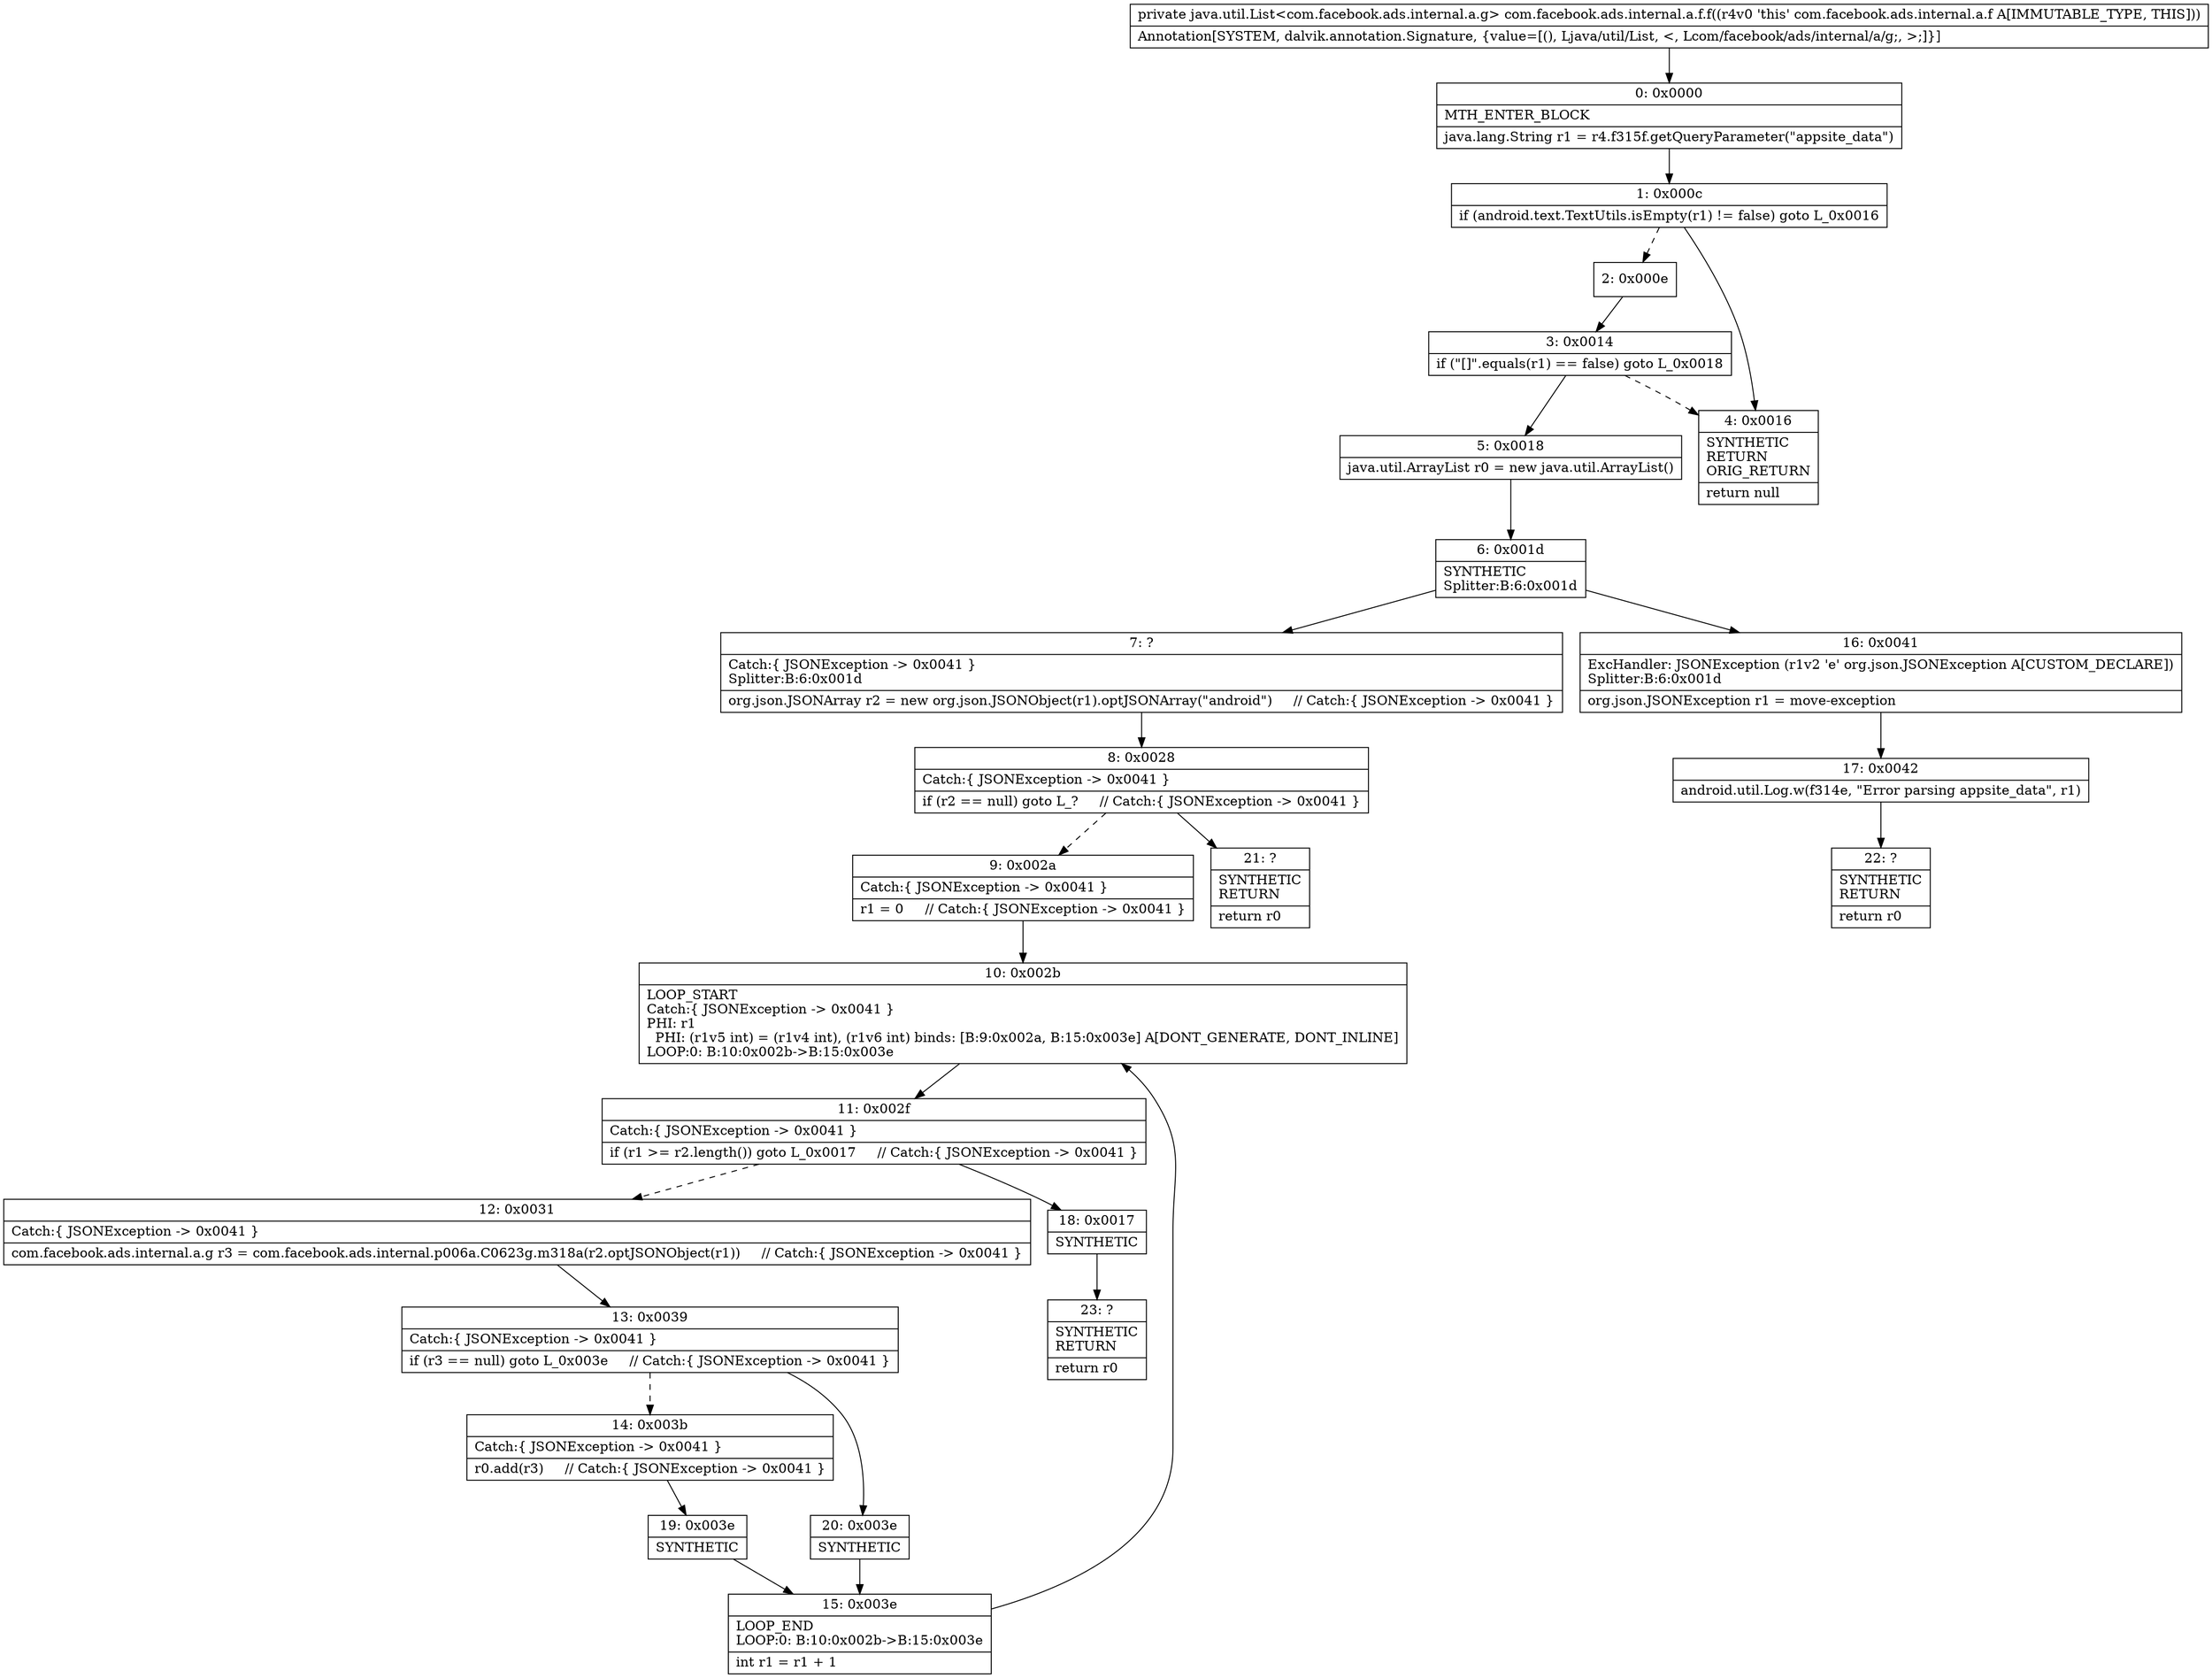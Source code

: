 digraph "CFG forcom.facebook.ads.internal.a.f.f()Ljava\/util\/List;" {
Node_0 [shape=record,label="{0\:\ 0x0000|MTH_ENTER_BLOCK\l|java.lang.String r1 = r4.f315f.getQueryParameter(\"appsite_data\")\l}"];
Node_1 [shape=record,label="{1\:\ 0x000c|if (android.text.TextUtils.isEmpty(r1) != false) goto L_0x0016\l}"];
Node_2 [shape=record,label="{2\:\ 0x000e}"];
Node_3 [shape=record,label="{3\:\ 0x0014|if (\"[]\".equals(r1) == false) goto L_0x0018\l}"];
Node_4 [shape=record,label="{4\:\ 0x0016|SYNTHETIC\lRETURN\lORIG_RETURN\l|return null\l}"];
Node_5 [shape=record,label="{5\:\ 0x0018|java.util.ArrayList r0 = new java.util.ArrayList()\l}"];
Node_6 [shape=record,label="{6\:\ 0x001d|SYNTHETIC\lSplitter:B:6:0x001d\l}"];
Node_7 [shape=record,label="{7\:\ ?|Catch:\{ JSONException \-\> 0x0041 \}\lSplitter:B:6:0x001d\l|org.json.JSONArray r2 = new org.json.JSONObject(r1).optJSONArray(\"android\")     \/\/ Catch:\{ JSONException \-\> 0x0041 \}\l}"];
Node_8 [shape=record,label="{8\:\ 0x0028|Catch:\{ JSONException \-\> 0x0041 \}\l|if (r2 == null) goto L_?     \/\/ Catch:\{ JSONException \-\> 0x0041 \}\l}"];
Node_9 [shape=record,label="{9\:\ 0x002a|Catch:\{ JSONException \-\> 0x0041 \}\l|r1 = 0     \/\/ Catch:\{ JSONException \-\> 0x0041 \}\l}"];
Node_10 [shape=record,label="{10\:\ 0x002b|LOOP_START\lCatch:\{ JSONException \-\> 0x0041 \}\lPHI: r1 \l  PHI: (r1v5 int) = (r1v4 int), (r1v6 int) binds: [B:9:0x002a, B:15:0x003e] A[DONT_GENERATE, DONT_INLINE]\lLOOP:0: B:10:0x002b\-\>B:15:0x003e\l}"];
Node_11 [shape=record,label="{11\:\ 0x002f|Catch:\{ JSONException \-\> 0x0041 \}\l|if (r1 \>= r2.length()) goto L_0x0017     \/\/ Catch:\{ JSONException \-\> 0x0041 \}\l}"];
Node_12 [shape=record,label="{12\:\ 0x0031|Catch:\{ JSONException \-\> 0x0041 \}\l|com.facebook.ads.internal.a.g r3 = com.facebook.ads.internal.p006a.C0623g.m318a(r2.optJSONObject(r1))     \/\/ Catch:\{ JSONException \-\> 0x0041 \}\l}"];
Node_13 [shape=record,label="{13\:\ 0x0039|Catch:\{ JSONException \-\> 0x0041 \}\l|if (r3 == null) goto L_0x003e     \/\/ Catch:\{ JSONException \-\> 0x0041 \}\l}"];
Node_14 [shape=record,label="{14\:\ 0x003b|Catch:\{ JSONException \-\> 0x0041 \}\l|r0.add(r3)     \/\/ Catch:\{ JSONException \-\> 0x0041 \}\l}"];
Node_15 [shape=record,label="{15\:\ 0x003e|LOOP_END\lLOOP:0: B:10:0x002b\-\>B:15:0x003e\l|int r1 = r1 + 1\l}"];
Node_16 [shape=record,label="{16\:\ 0x0041|ExcHandler: JSONException (r1v2 'e' org.json.JSONException A[CUSTOM_DECLARE])\lSplitter:B:6:0x001d\l|org.json.JSONException r1 = move\-exception\l}"];
Node_17 [shape=record,label="{17\:\ 0x0042|android.util.Log.w(f314e, \"Error parsing appsite_data\", r1)\l}"];
Node_18 [shape=record,label="{18\:\ 0x0017|SYNTHETIC\l}"];
Node_19 [shape=record,label="{19\:\ 0x003e|SYNTHETIC\l}"];
Node_20 [shape=record,label="{20\:\ 0x003e|SYNTHETIC\l}"];
Node_21 [shape=record,label="{21\:\ ?|SYNTHETIC\lRETURN\l|return r0\l}"];
Node_22 [shape=record,label="{22\:\ ?|SYNTHETIC\lRETURN\l|return r0\l}"];
Node_23 [shape=record,label="{23\:\ ?|SYNTHETIC\lRETURN\l|return r0\l}"];
MethodNode[shape=record,label="{private java.util.List\<com.facebook.ads.internal.a.g\> com.facebook.ads.internal.a.f.f((r4v0 'this' com.facebook.ads.internal.a.f A[IMMUTABLE_TYPE, THIS]))  | Annotation[SYSTEM, dalvik.annotation.Signature, \{value=[(), Ljava\/util\/List, \<, Lcom\/facebook\/ads\/internal\/a\/g;, \>;]\}]\l}"];
MethodNode -> Node_0;
Node_0 -> Node_1;
Node_1 -> Node_2[style=dashed];
Node_1 -> Node_4;
Node_2 -> Node_3;
Node_3 -> Node_4[style=dashed];
Node_3 -> Node_5;
Node_5 -> Node_6;
Node_6 -> Node_7;
Node_6 -> Node_16;
Node_7 -> Node_8;
Node_8 -> Node_9[style=dashed];
Node_8 -> Node_21;
Node_9 -> Node_10;
Node_10 -> Node_11;
Node_11 -> Node_12[style=dashed];
Node_11 -> Node_18;
Node_12 -> Node_13;
Node_13 -> Node_14[style=dashed];
Node_13 -> Node_20;
Node_14 -> Node_19;
Node_15 -> Node_10;
Node_16 -> Node_17;
Node_17 -> Node_22;
Node_18 -> Node_23;
Node_19 -> Node_15;
Node_20 -> Node_15;
}

